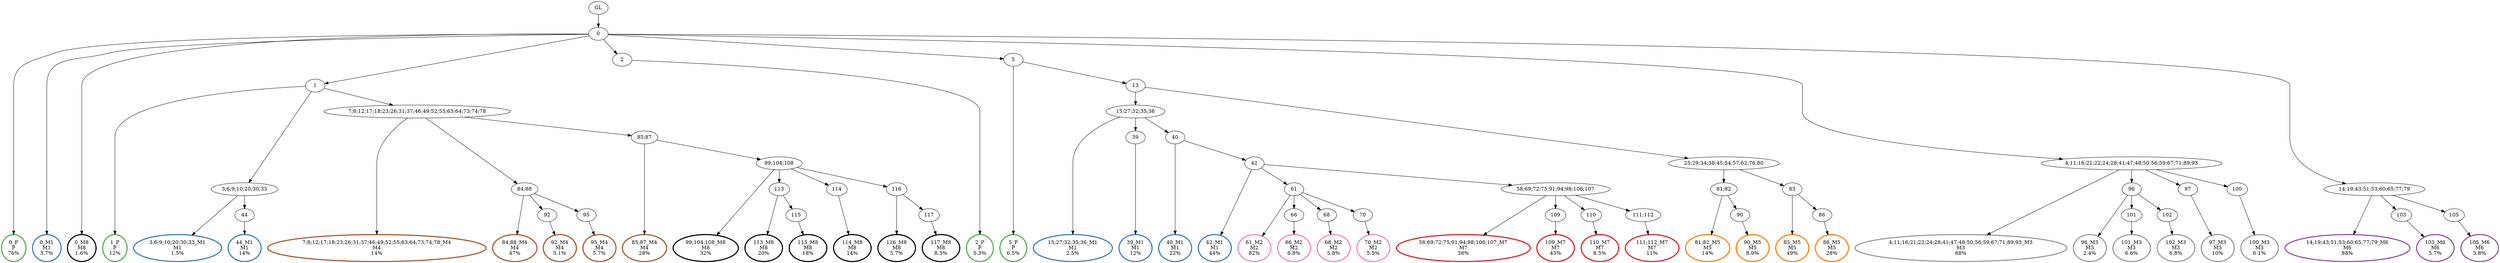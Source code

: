 digraph T {
	{
		rank=same
		86 [penwidth=3,colorscheme=set19,color=3,label="0_P\nP\n76%"]
		84 [penwidth=3,colorscheme=set19,color=3,label="1_P\nP\n12%"]
		82 [penwidth=3,colorscheme=set19,color=3,label="2_P\nP\n5.3%"]
		80 [penwidth=3,colorscheme=set19,color=3,label="5_P\nP\n6.5%"]
		79 [penwidth=3,colorscheme=set19,color=2,label="0_M1\nM1\n3.7%"]
		77 [penwidth=3,colorscheme=set19,color=2,label="3;6;9;10;20;30;33_M1\nM1\n1.5%"]
		75 [penwidth=3,colorscheme=set19,color=2,label="44_M1\nM1\n14%"]
		72 [penwidth=3,colorscheme=set19,color=2,label="15;27;32;35;36_M1\nM1\n2.5%"]
		70 [penwidth=3,colorscheme=set19,color=2,label="39_M1\nM1\n12%"]
		68 [penwidth=3,colorscheme=set19,color=2,label="40_M1\nM1\n22%"]
		66 [penwidth=3,colorscheme=set19,color=2,label="42_M1\nM1\n44%"]
		64 [penwidth=3,colorscheme=set19,color=8,label="61_M2\nM2\n82%"]
		62 [penwidth=3,colorscheme=set19,color=8,label="66_M2\nM2\n6.8%"]
		60 [penwidth=3,colorscheme=set19,color=8,label="68_M2\nM2\n5.8%"]
		58 [penwidth=3,colorscheme=set19,color=8,label="70_M2\nM2\n5.5%"]
		56 [penwidth=3,colorscheme=set19,color=9,label="4;11;16;21;22;24;28;41;47;48;50;56;59;67;71;89;93_M3\nM3\n68%"]
		54 [penwidth=3,colorscheme=set19,color=9,label="96_M3\nM3\n2.4%"]
		52 [penwidth=3,colorscheme=set19,color=9,label="101_M3\nM3\n6.6%"]
		50 [penwidth=3,colorscheme=set19,color=9,label="102_M3\nM3\n6.8%"]
		48 [penwidth=3,colorscheme=set19,color=9,label="97_M3\nM3\n10%"]
		46 [penwidth=3,colorscheme=set19,color=9,label="100_M3\nM3\n6.1%"]
		44 [penwidth=3,colorscheme=set19,color=7,label="7;8;12;17;18;23;26;31;37;46;49;52;55;63;64;73;74;78_M4\nM4\n14%"]
		42 [penwidth=3,colorscheme=set19,color=7,label="84;88_M4\nM4\n47%"]
		40 [penwidth=3,colorscheme=set19,color=7,label="92_M4\nM4\n5.1%"]
		38 [penwidth=3,colorscheme=set19,color=7,label="95_M4\nM4\n5.7%"]
		36 [penwidth=3,colorscheme=set19,color=7,label="85;87_M4\nM4\n28%"]
		33 [penwidth=3,colorscheme=set19,color=5,label="81;82_M5\nM5\n14%"]
		31 [penwidth=3,colorscheme=set19,color=5,label="90_M5\nM5\n8.9%"]
		29 [penwidth=3,colorscheme=set19,color=5,label="83_M5\nM5\n49%"]
		27 [penwidth=3,colorscheme=set19,color=5,label="86_M5\nM5\n28%"]
		25 [penwidth=3,colorscheme=set19,color=4,label="14;19;43;51;53;60;65;77;79_M6\nM6\n88%"]
		23 [penwidth=3,colorscheme=set19,color=4,label="103_M6\nM6\n5.7%"]
		21 [penwidth=3,colorscheme=set19,color=4,label="105_M6\nM6\n5.8%"]
		19 [penwidth=3,colorscheme=set19,color=1,label="58;69;72;75;91;94;98;106;107_M7\nM7\n38%"]
		17 [penwidth=3,colorscheme=set19,color=1,label="109_M7\nM7\n43%"]
		15 [penwidth=3,colorscheme=set19,color=1,label="110_M7\nM7\n8.5%"]
		13 [penwidth=3,colorscheme=set19,color=1,label="111;112_M7\nM7\n11%"]
		12 [penwidth=3,colorscheme=set19,color=10,label="0_M8\nM8\n1.6%"]
		10 [penwidth=3,colorscheme=set19,color=10,label="99;104;108_M8\nM8\n32%"]
		8 [penwidth=3,colorscheme=set19,color=10,label="113_M8\nM8\n20%"]
		6 [penwidth=3,colorscheme=set19,color=10,label="115_M8\nM8\n18%"]
		4 [penwidth=3,colorscheme=set19,color=10,label="114_M8\nM8\n14%"]
		2 [penwidth=3,colorscheme=set19,color=10,label="116_M8\nM8\n5.7%"]
		0 [penwidth=3,colorscheme=set19,color=10,label="117_M8\nM8\n8.3%"]
	}
	88 [label="GL"]
	87 [label="0"]
	85 [label="1"]
	83 [label="2"]
	81 [label="5"]
	78 [label="3;6;9;10;20;30;33"]
	76 [label="44"]
	74 [label="13"]
	73 [label="15;27;32;35;36"]
	71 [label="39"]
	69 [label="40"]
	67 [label="42"]
	65 [label="61"]
	63 [label="66"]
	61 [label="68"]
	59 [label="70"]
	57 [label="4;11;16;21;22;24;28;41;47;48;50;56;59;67;71;89;93"]
	55 [label="96"]
	53 [label="101"]
	51 [label="102"]
	49 [label="97"]
	47 [label="100"]
	45 [label="7;8;12;17;18;23;26;31;37;46;49;52;55;63;64;73;74;78"]
	43 [label="84;88"]
	41 [label="92"]
	39 [label="95"]
	37 [label="85;87"]
	35 [label="25;29;34;38;45;54;57;62;76;80"]
	34 [label="81;82"]
	32 [label="90"]
	30 [label="83"]
	28 [label="86"]
	26 [label="14;19;43;51;53;60;65;77;79"]
	24 [label="103"]
	22 [label="105"]
	20 [label="58;69;72;75;91;94;98;106;107"]
	18 [label="109"]
	16 [label="110"]
	14 [label="111;112"]
	11 [label="99;104;108"]
	9 [label="113"]
	7 [label="115"]
	5 [label="114"]
	3 [label="116"]
	1 [label="117"]
	88 -> 87
	87 -> 86
	87 -> 85
	87 -> 83
	87 -> 81
	87 -> 79
	87 -> 57
	87 -> 26
	87 -> 12
	85 -> 84
	85 -> 78
	85 -> 45
	83 -> 82
	81 -> 80
	81 -> 74
	78 -> 77
	78 -> 76
	76 -> 75
	74 -> 73
	74 -> 35
	73 -> 72
	73 -> 71
	73 -> 69
	71 -> 70
	69 -> 68
	69 -> 67
	67 -> 66
	67 -> 65
	67 -> 20
	65 -> 64
	65 -> 63
	65 -> 61
	65 -> 59
	63 -> 62
	61 -> 60
	59 -> 58
	57 -> 56
	57 -> 55
	57 -> 49
	57 -> 47
	55 -> 54
	55 -> 53
	55 -> 51
	53 -> 52
	51 -> 50
	49 -> 48
	47 -> 46
	45 -> 44
	45 -> 43
	45 -> 37
	43 -> 42
	43 -> 41
	43 -> 39
	41 -> 40
	39 -> 38
	37 -> 36
	37 -> 11
	35 -> 34
	35 -> 30
	34 -> 33
	34 -> 32
	32 -> 31
	30 -> 29
	30 -> 28
	28 -> 27
	26 -> 25
	26 -> 24
	26 -> 22
	24 -> 23
	22 -> 21
	20 -> 19
	20 -> 18
	20 -> 16
	20 -> 14
	18 -> 17
	16 -> 15
	14 -> 13
	11 -> 10
	11 -> 9
	11 -> 5
	11 -> 3
	9 -> 8
	9 -> 7
	7 -> 6
	5 -> 4
	3 -> 2
	3 -> 1
	1 -> 0
}
